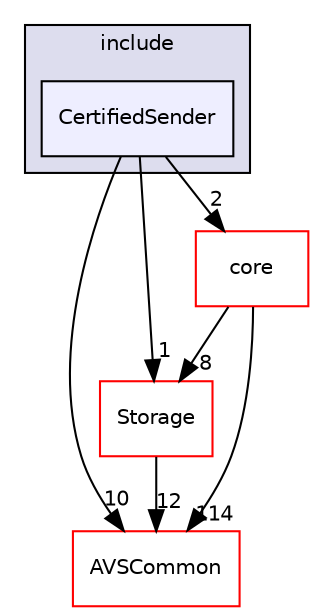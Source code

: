 digraph "/workplace/avs-device-sdk/CertifiedSender/include/CertifiedSender" {
  compound=true
  node [ fontsize="10", fontname="Helvetica"];
  edge [ labelfontsize="10", labelfontname="Helvetica"];
  subgraph clusterdir_6df96b283d40d46690d3b0ae2a388197 {
    graph [ bgcolor="#ddddee", pencolor="black", label="include" fontname="Helvetica", fontsize="10", URL="dir_6df96b283d40d46690d3b0ae2a388197.html"]
  dir_be0c87238b90bffb10ac3007e0c9ceef [shape=box, label="CertifiedSender", style="filled", fillcolor="#eeeeff", pencolor="black", URL="dir_be0c87238b90bffb10ac3007e0c9ceef.html"];
  }
  dir_d29c5f5a2915d6c5388c9daae4f109c7 [shape=box label="Storage" fillcolor="white" style="filled" color="red" URL="dir_d29c5f5a2915d6c5388c9daae4f109c7.html"];
  dir_13e65effb2bde530b17b3d5eefcd0266 [shape=box label="AVSCommon" fillcolor="white" style="filled" color="red" URL="dir_13e65effb2bde530b17b3d5eefcd0266.html"];
  dir_4270bfced15e0e73154b13468c7c9ad9 [shape=box label="core" fillcolor="white" style="filled" color="red" URL="dir_4270bfced15e0e73154b13468c7c9ad9.html"];
  dir_d29c5f5a2915d6c5388c9daae4f109c7->dir_13e65effb2bde530b17b3d5eefcd0266 [headlabel="12", labeldistance=1.5 headhref="dir_000784_000017.html"];
  dir_4270bfced15e0e73154b13468c7c9ad9->dir_d29c5f5a2915d6c5388c9daae4f109c7 [headlabel="8", labeldistance=1.5 headhref="dir_000528_000784.html"];
  dir_4270bfced15e0e73154b13468c7c9ad9->dir_13e65effb2bde530b17b3d5eefcd0266 [headlabel="114", labeldistance=1.5 headhref="dir_000528_000017.html"];
  dir_be0c87238b90bffb10ac3007e0c9ceef->dir_d29c5f5a2915d6c5388c9daae4f109c7 [headlabel="1", labeldistance=1.5 headhref="dir_000519_000784.html"];
  dir_be0c87238b90bffb10ac3007e0c9ceef->dir_13e65effb2bde530b17b3d5eefcd0266 [headlabel="10", labeldistance=1.5 headhref="dir_000519_000017.html"];
  dir_be0c87238b90bffb10ac3007e0c9ceef->dir_4270bfced15e0e73154b13468c7c9ad9 [headlabel="2", labeldistance=1.5 headhref="dir_000519_000528.html"];
}
